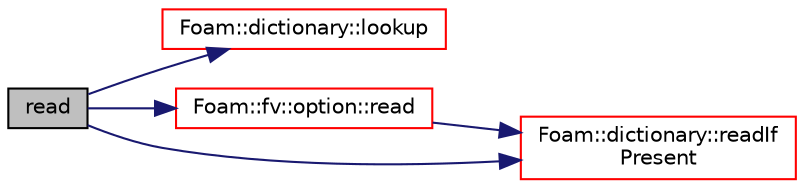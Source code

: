 digraph "read"
{
  bgcolor="transparent";
  edge [fontname="Helvetica",fontsize="10",labelfontname="Helvetica",labelfontsize="10"];
  node [fontname="Helvetica",fontsize="10",shape=record];
  rankdir="LR";
  Node427 [label="read",height=0.2,width=0.4,color="black", fillcolor="grey75", style="filled", fontcolor="black"];
  Node427 -> Node428 [color="midnightblue",fontsize="10",style="solid",fontname="Helvetica"];
  Node428 [label="Foam::dictionary::lookup",height=0.2,width=0.4,color="red",URL="$a27129.html#a6a0727fa523e48977e27348663def509",tooltip="Find and return an entry data stream. "];
  Node427 -> Node725 [color="midnightblue",fontsize="10",style="solid",fontname="Helvetica"];
  Node725 [label="Foam::fv::option::read",height=0.2,width=0.4,color="red",URL="$a22661.html#a6ce0c64db98eb6144d363dbfc86104eb",tooltip="Read source dictionary. "];
  Node725 -> Node641 [color="midnightblue",fontsize="10",style="solid",fontname="Helvetica"];
  Node641 [label="Foam::dictionary::readIf\lPresent",height=0.2,width=0.4,color="red",URL="$a27129.html#ad4bd008e6ee208313f2c3a963ee1170d",tooltip="Find an entry if present, and assign to T. "];
  Node427 -> Node641 [color="midnightblue",fontsize="10",style="solid",fontname="Helvetica"];
}
